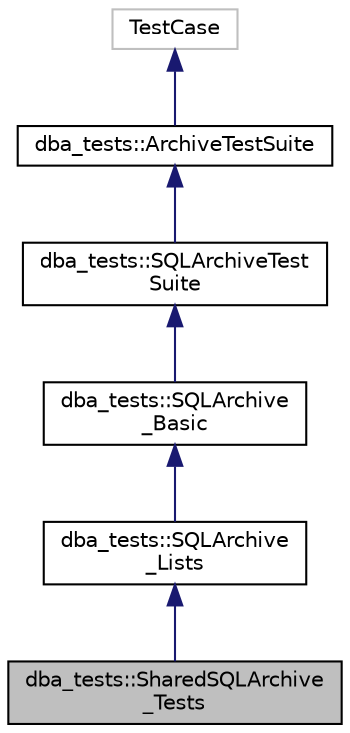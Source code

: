 digraph "dba_tests::SharedSQLArchive_Tests"
{
  edge [fontname="Helvetica",fontsize="10",labelfontname="Helvetica",labelfontsize="10"];
  node [fontname="Helvetica",fontsize="10",shape=record];
  Node1 [label="dba_tests::SharedSQLArchive\l_Tests",height=0.2,width=0.4,color="black", fillcolor="grey75", style="filled" fontcolor="black"];
  Node2 -> Node1 [dir="back",color="midnightblue",fontsize="10",style="solid",fontname="Helvetica"];
  Node2 [label="dba_tests::SQLArchive\l_Lists",height=0.2,width=0.4,color="black", fillcolor="white", style="filled",URL="$classdba__tests_1_1_s_q_l_archive___lists.html"];
  Node3 -> Node2 [dir="back",color="midnightblue",fontsize="10",style="solid",fontname="Helvetica"];
  Node3 [label="dba_tests::SQLArchive\l_Basic",height=0.2,width=0.4,color="black", fillcolor="white", style="filled",URL="$classdba__tests_1_1_s_q_l_archive___basic.html"];
  Node4 -> Node3 [dir="back",color="midnightblue",fontsize="10",style="solid",fontname="Helvetica"];
  Node4 [label="dba_tests::SQLArchiveTest\lSuite",height=0.2,width=0.4,color="black", fillcolor="white", style="filled",URL="$classdba__tests_1_1_s_q_l_archive_test_suite.html"];
  Node5 -> Node4 [dir="back",color="midnightblue",fontsize="10",style="solid",fontname="Helvetica"];
  Node5 [label="dba_tests::ArchiveTestSuite",height=0.2,width=0.4,color="black", fillcolor="white", style="filled",URL="$classdba__tests_1_1_archive_test_suite.html"];
  Node6 -> Node5 [dir="back",color="midnightblue",fontsize="10",style="solid",fontname="Helvetica"];
  Node6 [label="TestCase",height=0.2,width=0.4,color="grey75", fillcolor="white", style="filled"];
}

